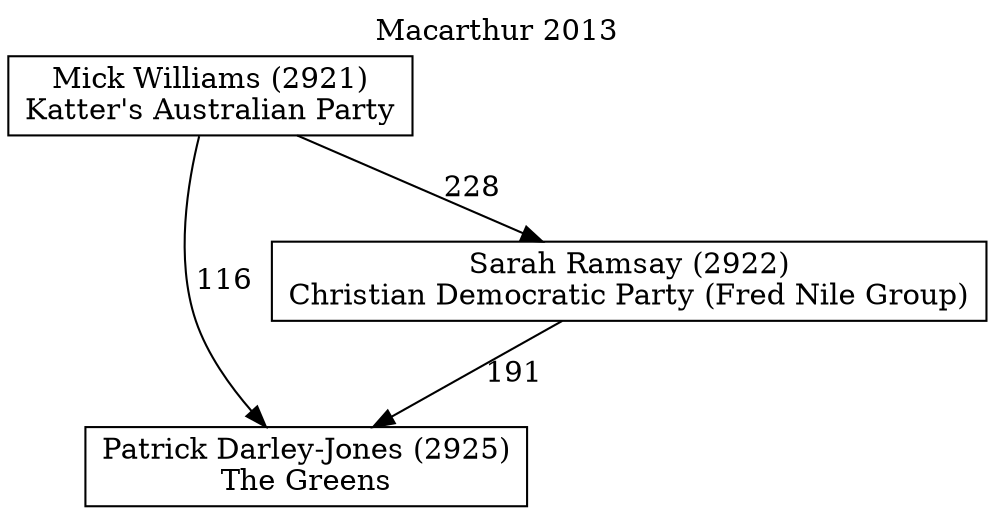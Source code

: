 // House preference flow
digraph "Patrick Darley-Jones (2925)_Macarthur_2013" {
	graph [label="Macarthur 2013" labelloc=t mclimit=10]
	node [shape=box]
	"Patrick Darley-Jones (2925)" [label="Patrick Darley-Jones (2925)
The Greens"]
	"Sarah Ramsay (2922)" [label="Sarah Ramsay (2922)
Christian Democratic Party (Fred Nile Group)"]
	"Mick Williams (2921)" [label="Mick Williams (2921)
Katter's Australian Party"]
	"Patrick Darley-Jones (2925)" [label="Patrick Darley-Jones (2925)
The Greens"]
	"Mick Williams (2921)" [label="Mick Williams (2921)
Katter's Australian Party"]
	"Mick Williams (2921)" [label="Mick Williams (2921)
Katter's Australian Party"]
	"Sarah Ramsay (2922)" [label="Sarah Ramsay (2922)
Christian Democratic Party (Fred Nile Group)"]
	"Mick Williams (2921)" [label="Mick Williams (2921)
Katter's Australian Party"]
	"Mick Williams (2921)" [label="Mick Williams (2921)
Katter's Australian Party"]
	"Sarah Ramsay (2922)" -> "Patrick Darley-Jones (2925)" [label=191]
	"Mick Williams (2921)" -> "Sarah Ramsay (2922)" [label=228]
	"Mick Williams (2921)" -> "Patrick Darley-Jones (2925)" [label=116]
}
